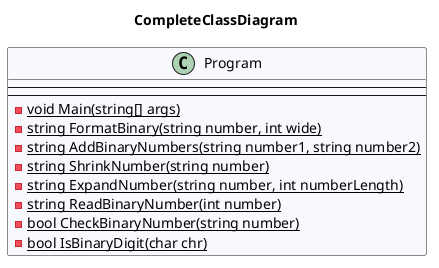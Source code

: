 @startuml CompleteClassDiagram
title CompleteClassDiagram
 class Program #GhostWhite {
---
---
- {static} void Main(string[] args)
- {static} string FormatBinary(string number, int wide)
- {static} string AddBinaryNumbers(string number1, string number2)
- {static} string ShrinkNumber(string number)
- {static} string ExpandNumber(string number, int numberLength)
- {static} string ReadBinaryNumber(int number)
- {static} bool CheckBinaryNumber(string number)
- {static} bool IsBinaryDigit(char chr)
}
@enduml
